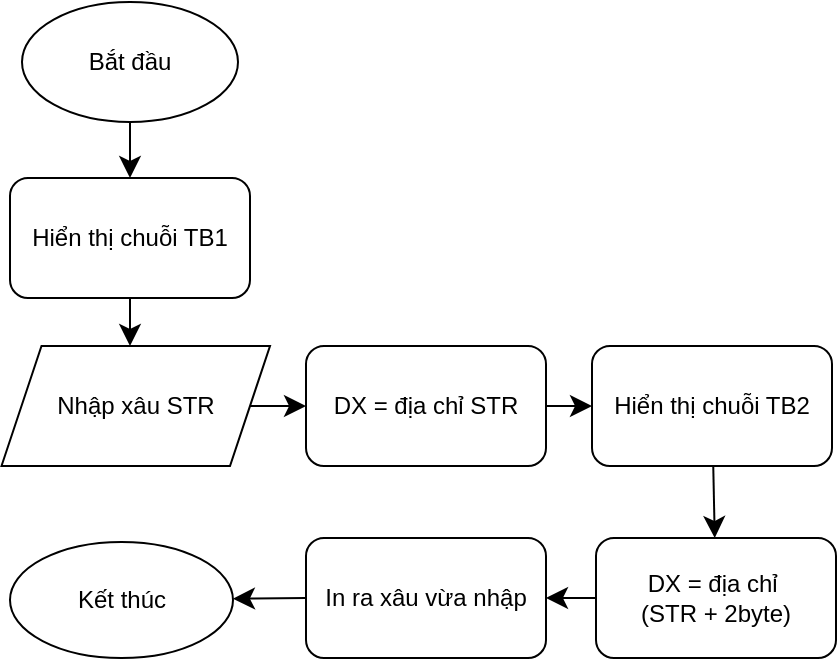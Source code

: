 <mxfile version="24.2.5" type="device" pages="3">
  <diagram name="Page-1" id="0-yigUe4Ncd6xjgjqS_1">
    <mxGraphModel dx="1050" dy="1119" grid="0" gridSize="10" guides="1" tooltips="1" connect="1" arrows="1" fold="1" page="0" pageScale="1" pageWidth="850" pageHeight="1100" math="0" shadow="0">
      <root>
        <mxCell id="0" />
        <mxCell id="1" parent="0" />
        <mxCell id="ODT9K6V4FCF05Wuqe5Ty-23" style="edgeStyle=none;curved=1;rounded=0;orthogonalLoop=1;jettySize=auto;html=1;entryX=0.5;entryY=0;entryDx=0;entryDy=0;fontSize=12;startSize=8;endSize=8;" edge="1" parent="1" source="ODT9K6V4FCF05Wuqe5Ty-1" target="ODT9K6V4FCF05Wuqe5Ty-6">
          <mxGeometry relative="1" as="geometry" />
        </mxCell>
        <mxCell id="ODT9K6V4FCF05Wuqe5Ty-1" value="Bắt đầu" style="ellipse;whiteSpace=wrap;html=1;" vertex="1" parent="1">
          <mxGeometry x="94" y="-288" width="108" height="60" as="geometry" />
        </mxCell>
        <mxCell id="ODT9K6V4FCF05Wuqe5Ty-25" style="edgeStyle=none;curved=1;rounded=0;orthogonalLoop=1;jettySize=auto;html=1;exitX=1;exitY=0.5;exitDx=0;exitDy=0;entryX=0;entryY=0.5;entryDx=0;entryDy=0;fontSize=12;startSize=8;endSize=8;" edge="1" parent="1" target="ODT9K6V4FCF05Wuqe5Ty-4">
          <mxGeometry relative="1" as="geometry">
            <mxPoint x="208" y="-86" as="sourcePoint" />
          </mxGeometry>
        </mxCell>
        <mxCell id="ODT9K6V4FCF05Wuqe5Ty-26" style="edgeStyle=none;curved=1;rounded=0;orthogonalLoop=1;jettySize=auto;html=1;exitX=1;exitY=0.5;exitDx=0;exitDy=0;entryX=0;entryY=0.5;entryDx=0;entryDy=0;fontSize=12;startSize=8;endSize=8;" edge="1" parent="1" source="ODT9K6V4FCF05Wuqe5Ty-4" target="ODT9K6V4FCF05Wuqe5Ty-7">
          <mxGeometry relative="1" as="geometry" />
        </mxCell>
        <mxCell id="ODT9K6V4FCF05Wuqe5Ty-4" value="DX = địa chỉ STR" style="rounded=1;whiteSpace=wrap;html=1;" vertex="1" parent="1">
          <mxGeometry x="236" y="-116" width="120" height="60" as="geometry" />
        </mxCell>
        <mxCell id="ODT9K6V4FCF05Wuqe5Ty-24" style="edgeStyle=none;curved=1;rounded=0;orthogonalLoop=1;jettySize=auto;html=1;exitX=0.5;exitY=1;exitDx=0;exitDy=0;entryX=0.5;entryY=0;entryDx=0;entryDy=0;fontSize=12;startSize=8;endSize=8;" edge="1" parent="1" source="ODT9K6V4FCF05Wuqe5Ty-6">
          <mxGeometry relative="1" as="geometry">
            <mxPoint x="148" y="-116" as="targetPoint" />
          </mxGeometry>
        </mxCell>
        <mxCell id="ODT9K6V4FCF05Wuqe5Ty-6" value="Hiển thị chuỗi TB1" style="rounded=1;whiteSpace=wrap;html=1;" vertex="1" parent="1">
          <mxGeometry x="88" y="-200" width="120" height="60" as="geometry" />
        </mxCell>
        <mxCell id="ODT9K6V4FCF05Wuqe5Ty-27" style="edgeStyle=none;curved=1;rounded=0;orthogonalLoop=1;jettySize=auto;html=1;fontSize=12;startSize=8;endSize=8;" edge="1" parent="1" source="ODT9K6V4FCF05Wuqe5Ty-7" target="ODT9K6V4FCF05Wuqe5Ty-9">
          <mxGeometry relative="1" as="geometry">
            <mxPoint x="441" y="-22.2" as="targetPoint" />
          </mxGeometry>
        </mxCell>
        <mxCell id="ODT9K6V4FCF05Wuqe5Ty-7" value="Hiển thị chuỗi TB2" style="rounded=1;whiteSpace=wrap;html=1;" vertex="1" parent="1">
          <mxGeometry x="379" y="-116" width="120" height="60" as="geometry" />
        </mxCell>
        <mxCell id="ODT9K6V4FCF05Wuqe5Ty-29" style="edgeStyle=none;curved=1;rounded=0;orthogonalLoop=1;jettySize=auto;html=1;exitX=0;exitY=0.5;exitDx=0;exitDy=0;entryX=1;entryY=0.5;entryDx=0;entryDy=0;fontSize=12;startSize=8;endSize=8;" edge="1" parent="1" source="ODT9K6V4FCF05Wuqe5Ty-9" target="ODT9K6V4FCF05Wuqe5Ty-11">
          <mxGeometry relative="1" as="geometry" />
        </mxCell>
        <mxCell id="ODT9K6V4FCF05Wuqe5Ty-9" value="DX = địa chỉ&amp;nbsp;&lt;div&gt;(STR + 2byte)&lt;/div&gt;" style="rounded=1;whiteSpace=wrap;html=1;" vertex="1" parent="1">
          <mxGeometry x="381" y="-20" width="120" height="60" as="geometry" />
        </mxCell>
        <mxCell id="ODT9K6V4FCF05Wuqe5Ty-30" style="edgeStyle=none;curved=1;rounded=0;orthogonalLoop=1;jettySize=auto;html=1;exitX=0;exitY=0.5;exitDx=0;exitDy=0;fontSize=12;startSize=8;endSize=8;" edge="1" parent="1" source="ODT9K6V4FCF05Wuqe5Ty-11" target="ODT9K6V4FCF05Wuqe5Ty-12">
          <mxGeometry relative="1" as="geometry" />
        </mxCell>
        <mxCell id="ODT9K6V4FCF05Wuqe5Ty-11" value="In ra xâu vừa nhập" style="rounded=1;whiteSpace=wrap;html=1;" vertex="1" parent="1">
          <mxGeometry x="236" y="-20" width="120" height="60" as="geometry" />
        </mxCell>
        <mxCell id="ODT9K6V4FCF05Wuqe5Ty-12" value="Kết thúc" style="ellipse;whiteSpace=wrap;html=1;" vertex="1" parent="1">
          <mxGeometry x="88" y="-18" width="111.5" height="58" as="geometry" />
        </mxCell>
        <mxCell id="ODT9K6V4FCF05Wuqe5Ty-10" style="edgeStyle=none;curved=1;rounded=0;orthogonalLoop=1;jettySize=auto;html=1;exitX=0.75;exitY=1;exitDx=0;exitDy=0;fontSize=12;startSize=8;endSize=8;" edge="1" parent="1">
          <mxGeometry relative="1" as="geometry">
            <mxPoint x="178" y="-56" as="sourcePoint" />
            <mxPoint x="178" y="-56" as="targetPoint" />
          </mxGeometry>
        </mxCell>
        <mxCell id="ODT9K6V4FCF05Wuqe5Ty-28" style="edgeStyle=none;curved=1;rounded=0;orthogonalLoop=1;jettySize=auto;html=1;entryX=1;entryY=0.5;entryDx=0;entryDy=0;fontSize=12;startSize=8;endSize=8;" edge="1" parent="1" source="ODT9K6V4FCF05Wuqe5Ty-11" target="ODT9K6V4FCF05Wuqe5Ty-11">
          <mxGeometry relative="1" as="geometry" />
        </mxCell>
        <mxCell id="5JZcH6-G5pzs12CQRGcY-1" value="Nhập xâu STR" style="shape=parallelogram;perimeter=parallelogramPerimeter;whiteSpace=wrap;html=1;fixedSize=1;" vertex="1" parent="1">
          <mxGeometry x="83.75" y="-116" width="134.25" height="60" as="geometry" />
        </mxCell>
      </root>
    </mxGraphModel>
  </diagram>
  <diagram id="_7Wt3jXsGvbtmwx1VsIe" name="Page-2">
    <mxGraphModel dx="1635" dy="1246" grid="0" gridSize="10" guides="1" tooltips="1" connect="1" arrows="1" fold="1" page="0" pageScale="1" pageWidth="850" pageHeight="1100" math="0" shadow="0">
      <root>
        <mxCell id="0" />
        <mxCell id="1" parent="0" />
        <mxCell id="dfgYHScSWhWbPwWwgxlZ-71" style="edgeStyle=none;curved=1;rounded=0;orthogonalLoop=1;jettySize=auto;html=1;entryX=0;entryY=0.5;entryDx=0;entryDy=0;fontSize=12;startSize=8;endSize=8;" edge="1" parent="1" source="dfgYHScSWhWbPwWwgxlZ-1" target="dfgYHScSWhWbPwWwgxlZ-3">
          <mxGeometry relative="1" as="geometry" />
        </mxCell>
        <mxCell id="dfgYHScSWhWbPwWwgxlZ-1" value="Bắt đầu" style="ellipse;whiteSpace=wrap;html=1;" vertex="1" parent="1">
          <mxGeometry x="-209" y="-20" width="105" height="72" as="geometry" />
        </mxCell>
        <mxCell id="dfgYHScSWhWbPwWwgxlZ-72" style="edgeStyle=none;curved=1;rounded=0;orthogonalLoop=1;jettySize=auto;html=1;entryX=0;entryY=0.5;entryDx=0;entryDy=0;fontSize=12;startSize=8;endSize=8;" edge="1" parent="1" source="dfgYHScSWhWbPwWwgxlZ-3">
          <mxGeometry relative="1" as="geometry">
            <mxPoint x="99.0" y="16" as="targetPoint" />
          </mxGeometry>
        </mxCell>
        <mxCell id="dfgYHScSWhWbPwWwgxlZ-3" value="Hiển thị TB1" style="rounded=1;whiteSpace=wrap;html=1;" vertex="1" parent="1">
          <mxGeometry x="-65" y="-14" width="120" height="60" as="geometry" />
        </mxCell>
        <mxCell id="dfgYHScSWhWbPwWwgxlZ-73" style="edgeStyle=none;curved=1;rounded=0;orthogonalLoop=1;jettySize=auto;html=1;entryX=0;entryY=0.5;entryDx=0;entryDy=0;fontSize=12;startSize=8;endSize=8;" edge="1" parent="1" target="dfgYHScSWhWbPwWwgxlZ-5">
          <mxGeometry relative="1" as="geometry">
            <mxPoint x="219" y="16" as="sourcePoint" />
          </mxGeometry>
        </mxCell>
        <mxCell id="dfgYHScSWhWbPwWwgxlZ-74" style="edgeStyle=none;curved=1;rounded=0;orthogonalLoop=1;jettySize=auto;html=1;entryX=0;entryY=0.5;entryDx=0;entryDy=0;fontSize=12;startSize=8;endSize=8;" edge="1" parent="1" source="dfgYHScSWhWbPwWwgxlZ-5" target="dfgYHScSWhWbPwWwgxlZ-7">
          <mxGeometry relative="1" as="geometry" />
        </mxCell>
        <mxCell id="dfgYHScSWhWbPwWwgxlZ-5" value="AL = AL - &#39;0&#39;" style="rounded=1;whiteSpace=wrap;html=1;" vertex="1" parent="1">
          <mxGeometry x="261" y="-14" width="120" height="60" as="geometry" />
        </mxCell>
        <mxCell id="dfgYHScSWhWbPwWwgxlZ-76" value="" style="edgeStyle=none;curved=1;rounded=0;orthogonalLoop=1;jettySize=auto;html=1;fontSize=12;startSize=8;endSize=8;" edge="1" parent="1" source="dfgYHScSWhWbPwWwgxlZ-6" target="dfgYHScSWhWbPwWwgxlZ-8">
          <mxGeometry relative="1" as="geometry" />
        </mxCell>
        <mxCell id="dfgYHScSWhWbPwWwgxlZ-6" value="CL = AL" style="rounded=1;whiteSpace=wrap;html=1;" vertex="1" parent="1">
          <mxGeometry x="409" y="82" width="120" height="60" as="geometry" />
        </mxCell>
        <mxCell id="dfgYHScSWhWbPwWwgxlZ-75" style="edgeStyle=none;curved=1;rounded=0;orthogonalLoop=1;jettySize=auto;html=1;entryX=0.5;entryY=0;entryDx=0;entryDy=0;fontSize=12;startSize=8;endSize=8;" edge="1" parent="1" source="dfgYHScSWhWbPwWwgxlZ-7" target="dfgYHScSWhWbPwWwgxlZ-6">
          <mxGeometry relative="1" as="geometry" />
        </mxCell>
        <mxCell id="dfgYHScSWhWbPwWwgxlZ-7" value="CX = 0" style="rounded=1;whiteSpace=wrap;html=1;" vertex="1" parent="1">
          <mxGeometry x="409" y="-14" width="120" height="60" as="geometry" />
        </mxCell>
        <mxCell id="dfgYHScSWhWbPwWwgxlZ-77" style="edgeStyle=none;curved=1;rounded=0;orthogonalLoop=1;jettySize=auto;html=1;entryX=1;entryY=0.5;entryDx=0;entryDy=0;fontSize=12;startSize=8;endSize=8;" edge="1" parent="1" source="dfgYHScSWhWbPwWwgxlZ-8" target="dfgYHScSWhWbPwWwgxlZ-9">
          <mxGeometry relative="1" as="geometry" />
        </mxCell>
        <mxCell id="dfgYHScSWhWbPwWwgxlZ-8" value="Hiển thị TB2" style="rounded=1;whiteSpace=wrap;html=1;" vertex="1" parent="1">
          <mxGeometry x="257" y="82" width="120" height="60" as="geometry" />
        </mxCell>
        <mxCell id="dfgYHScSWhWbPwWwgxlZ-78" style="edgeStyle=none;curved=1;rounded=0;orthogonalLoop=1;jettySize=auto;html=1;entryX=1;entryY=0.5;entryDx=0;entryDy=0;fontSize=12;startSize=8;endSize=8;" edge="1" parent="1" source="dfgYHScSWhWbPwWwgxlZ-9" target="dfgYHScSWhWbPwWwgxlZ-10">
          <mxGeometry relative="1" as="geometry" />
        </mxCell>
        <mxCell id="dfgYHScSWhWbPwWwgxlZ-9" value="Khởi tạo 2 biến:&amp;nbsp;&amp;nbsp;&lt;br&gt;AX = 1&amp;nbsp;&lt;br&gt;BX = 1&amp;nbsp;" style="rounded=1;whiteSpace=wrap;html=1;" vertex="1" parent="1">
          <mxGeometry x="99" y="82" width="120" height="60" as="geometry" />
        </mxCell>
        <mxCell id="dfgYHScSWhWbPwWwgxlZ-70" style="edgeStyle=none;curved=1;rounded=0;orthogonalLoop=1;jettySize=auto;html=1;entryX=0.5;entryY=1;entryDx=0;entryDy=0;fontSize=12;startSize=8;endSize=8;" edge="1" parent="1" source="dfgYHScSWhWbPwWwgxlZ-20" target="dfgYHScSWhWbPwWwgxlZ-21">
          <mxGeometry relative="1" as="geometry" />
        </mxCell>
        <mxCell id="dfgYHScSWhWbPwWwgxlZ-20" value="CX = 0" style="rounded=1;whiteSpace=wrap;html=1;" vertex="1" parent="1">
          <mxGeometry x="99" y="357" width="120" height="60" as="geometry" />
        </mxCell>
        <mxCell id="dfgYHScSWhWbPwWwgxlZ-54" value="" style="group" vertex="1" connectable="0" parent="1">
          <mxGeometry x="-123" y="82" width="195" height="344" as="geometry" />
        </mxCell>
        <mxCell id="dfgYHScSWhWbPwWwgxlZ-16" style="edgeStyle=none;curved=1;rounded=0;orthogonalLoop=1;jettySize=auto;html=1;entryX=0.5;entryY=0;entryDx=0;entryDy=0;fontSize=12;startSize=8;endSize=8;" edge="1" parent="dfgYHScSWhWbPwWwgxlZ-54" source="dfgYHScSWhWbPwWwgxlZ-10" target="dfgYHScSWhWbPwWwgxlZ-11">
          <mxGeometry relative="1" as="geometry" />
        </mxCell>
        <mxCell id="dfgYHScSWhWbPwWwgxlZ-10" value="GIAITHUA" style="rounded=1;whiteSpace=wrap;html=1;" vertex="1" parent="dfgYHScSWhWbPwWwgxlZ-54">
          <mxGeometry x="54.5" width="120" height="60" as="geometry" />
        </mxCell>
        <mxCell id="dfgYHScSWhWbPwWwgxlZ-17" style="edgeStyle=none;curved=1;rounded=0;orthogonalLoop=1;jettySize=auto;html=1;entryX=0.5;entryY=0;entryDx=0;entryDy=0;fontSize=12;startSize=8;endSize=8;" edge="1" parent="dfgYHScSWhWbPwWwgxlZ-54" source="dfgYHScSWhWbPwWwgxlZ-11" target="dfgYHScSWhWbPwWwgxlZ-12">
          <mxGeometry relative="1" as="geometry" />
        </mxCell>
        <mxCell id="dfgYHScSWhWbPwWwgxlZ-11" value="AX = AX * BX" style="rounded=1;whiteSpace=wrap;html=1;" vertex="1" parent="dfgYHScSWhWbPwWwgxlZ-54">
          <mxGeometry x="54.5" y="93" width="120" height="60" as="geometry" />
        </mxCell>
        <mxCell id="dfgYHScSWhWbPwWwgxlZ-18" style="edgeStyle=none;curved=1;rounded=0;orthogonalLoop=1;jettySize=auto;html=1;entryX=0.5;entryY=0;entryDx=0;entryDy=0;fontSize=12;startSize=8;endSize=8;" edge="1" parent="dfgYHScSWhWbPwWwgxlZ-54" source="dfgYHScSWhWbPwWwgxlZ-12" target="dfgYHScSWhWbPwWwgxlZ-14">
          <mxGeometry relative="1" as="geometry" />
        </mxCell>
        <mxCell id="dfgYHScSWhWbPwWwgxlZ-12" value="BX = BX + 1" style="rounded=1;whiteSpace=wrap;html=1;" vertex="1" parent="dfgYHScSWhWbPwWwgxlZ-54">
          <mxGeometry x="54.5" y="181" width="120" height="60" as="geometry" />
        </mxCell>
        <mxCell id="dfgYHScSWhWbPwWwgxlZ-19" style="edgeStyle=orthogonalEdgeStyle;rounded=0;orthogonalLoop=1;jettySize=auto;html=1;fontSize=12;startSize=8;endSize=8;entryX=0;entryY=0.5;entryDx=0;entryDy=0;" edge="1" parent="dfgYHScSWhWbPwWwgxlZ-54" source="dfgYHScSWhWbPwWwgxlZ-14" target="dfgYHScSWhWbPwWwgxlZ-10">
          <mxGeometry relative="1" as="geometry">
            <mxPoint x="-42" y="27" as="targetPoint" />
            <Array as="points">
              <mxPoint y="304" />
              <mxPoint y="30" />
            </Array>
          </mxGeometry>
        </mxCell>
        <mxCell id="dfgYHScSWhWbPwWwgxlZ-14" value="BX &amp;lt;= CX" style="rhombus;whiteSpace=wrap;html=1;" vertex="1" parent="dfgYHScSWhWbPwWwgxlZ-54">
          <mxGeometry x="74.5" y="264" width="80" height="80" as="geometry" />
        </mxCell>
        <mxCell id="dfgYHScSWhWbPwWwgxlZ-58" value="Yes" style="text;html=1;align=center;verticalAlign=middle;resizable=0;points=[];autosize=1;strokeColor=none;fillColor=none;fontSize=16;" vertex="1" parent="dfgYHScSWhWbPwWwgxlZ-54">
          <mxGeometry x="18" y="272.5" width="44" height="31" as="geometry" />
        </mxCell>
        <mxCell id="dfgYHScSWhWbPwWwgxlZ-61" value="No" style="text;html=1;align=center;verticalAlign=middle;resizable=0;points=[];autosize=1;strokeColor=none;fillColor=none;fontSize=16;" vertex="1" parent="dfgYHScSWhWbPwWwgxlZ-54">
          <mxGeometry x="157" y="272.5" width="38" height="31" as="geometry" />
        </mxCell>
        <mxCell id="dfgYHScSWhWbPwWwgxlZ-60" style="edgeStyle=none;curved=1;rounded=0;orthogonalLoop=1;jettySize=auto;html=1;fontSize=12;startSize=8;endSize=8;" edge="1" parent="1" source="dfgYHScSWhWbPwWwgxlZ-14" target="dfgYHScSWhWbPwWwgxlZ-20">
          <mxGeometry relative="1" as="geometry" />
        </mxCell>
        <mxCell id="dfgYHScSWhWbPwWwgxlZ-62" style="edgeStyle=none;curved=1;rounded=0;orthogonalLoop=1;jettySize=auto;html=1;entryX=0;entryY=0.5;entryDx=0;entryDy=0;fontSize=12;startSize=8;endSize=8;" edge="1" parent="1" source="dfgYHScSWhWbPwWwgxlZ-21" target="dfgYHScSWhWbPwWwgxlZ-22">
          <mxGeometry relative="1" as="geometry" />
        </mxCell>
        <mxCell id="dfgYHScSWhWbPwWwgxlZ-21" value="LAPPUSH" style="rounded=1;whiteSpace=wrap;html=1;" vertex="1" parent="1">
          <mxGeometry x="99" y="258" width="120" height="60" as="geometry" />
        </mxCell>
        <mxCell id="dfgYHScSWhWbPwWwgxlZ-63" style="edgeStyle=none;curved=1;rounded=0;orthogonalLoop=1;jettySize=auto;html=1;entryX=0;entryY=0.5;entryDx=0;entryDy=0;fontSize=12;startSize=8;endSize=8;" edge="1" parent="1" source="dfgYHScSWhWbPwWwgxlZ-22" target="dfgYHScSWhWbPwWwgxlZ-29">
          <mxGeometry relative="1" as="geometry" />
        </mxCell>
        <mxCell id="dfgYHScSWhWbPwWwgxlZ-22" value="DX = 0" style="rounded=1;whiteSpace=wrap;html=1;" vertex="1" parent="1">
          <mxGeometry x="254" y="258" width="120" height="60" as="geometry" />
        </mxCell>
        <mxCell id="dfgYHScSWhWbPwWwgxlZ-66" style="edgeStyle=none;curved=1;rounded=0;orthogonalLoop=1;jettySize=auto;html=1;entryX=0.5;entryY=0;entryDx=0;entryDy=0;fontSize=12;startSize=8;endSize=8;" edge="1" parent="1" source="dfgYHScSWhWbPwWwgxlZ-23" target="dfgYHScSWhWbPwWwgxlZ-24">
          <mxGeometry relative="1" as="geometry" />
        </mxCell>
        <mxCell id="dfgYHScSWhWbPwWwgxlZ-23" value="DX = DX + &#39;0&#39;" style="rounded=1;whiteSpace=wrap;html=1;" vertex="1" parent="1">
          <mxGeometry x="409" y="450" width="120" height="60" as="geometry" />
        </mxCell>
        <mxCell id="dfgYHScSWhWbPwWwgxlZ-67" style="edgeStyle=none;curved=1;rounded=0;orthogonalLoop=1;jettySize=auto;html=1;exitX=0.5;exitY=1;exitDx=0;exitDy=0;entryX=0.5;entryY=0;entryDx=0;entryDy=0;fontSize=12;startSize=8;endSize=8;" edge="1" parent="1" source="dfgYHScSWhWbPwWwgxlZ-24" target="dfgYHScSWhWbPwWwgxlZ-25">
          <mxGeometry relative="1" as="geometry" />
        </mxCell>
        <mxCell id="dfgYHScSWhWbPwWwgxlZ-24" value="STACK.push(DX)" style="rounded=1;whiteSpace=wrap;html=1;" vertex="1" parent="1">
          <mxGeometry x="409" y="542" width="120" height="60" as="geometry" />
        </mxCell>
        <mxCell id="dfgYHScSWhWbPwWwgxlZ-68" style="edgeStyle=none;curved=1;rounded=0;orthogonalLoop=1;jettySize=auto;html=1;entryX=0.5;entryY=0;entryDx=0;entryDy=0;fontSize=12;startSize=8;endSize=8;" edge="1" parent="1" source="dfgYHScSWhWbPwWwgxlZ-25" target="dfgYHScSWhWbPwWwgxlZ-26">
          <mxGeometry relative="1" as="geometry" />
        </mxCell>
        <mxCell id="dfgYHScSWhWbPwWwgxlZ-25" value="CX = CX + 1" style="rounded=1;whiteSpace=wrap;html=1;" vertex="1" parent="1">
          <mxGeometry x="409" y="631" width="120" height="60" as="geometry" />
        </mxCell>
        <mxCell id="dfgYHScSWhWbPwWwgxlZ-69" style="edgeStyle=orthogonalEdgeStyle;rounded=0;orthogonalLoop=1;jettySize=auto;html=1;fontSize=12;startSize=8;endSize=8;entryX=0.5;entryY=0;entryDx=0;entryDy=0;" edge="1" parent="1" source="dfgYHScSWhWbPwWwgxlZ-26" target="dfgYHScSWhWbPwWwgxlZ-21">
          <mxGeometry relative="1" as="geometry">
            <mxPoint x="157" y="189" as="targetPoint" />
            <Array as="points">
              <mxPoint x="571" y="755" />
              <mxPoint x="571" y="215" />
              <mxPoint x="159" y="215" />
            </Array>
          </mxGeometry>
        </mxCell>
        <mxCell id="dfgYHScSWhWbPwWwgxlZ-87" style="edgeStyle=none;curved=1;rounded=0;orthogonalLoop=1;jettySize=auto;html=1;entryX=1;entryY=0.5;entryDx=0;entryDy=0;fontSize=12;startSize=8;endSize=8;" edge="1" parent="1" source="dfgYHScSWhWbPwWwgxlZ-26" target="dfgYHScSWhWbPwWwgxlZ-40">
          <mxGeometry relative="1" as="geometry" />
        </mxCell>
        <mxCell id="dfgYHScSWhWbPwWwgxlZ-26" value="AX = 0" style="rhombus;whiteSpace=wrap;html=1;" vertex="1" parent="1">
          <mxGeometry x="429" y="715" width="80" height="80" as="geometry" />
        </mxCell>
        <mxCell id="dfgYHScSWhWbPwWwgxlZ-64" style="edgeStyle=none;curved=1;rounded=0;orthogonalLoop=1;jettySize=auto;html=1;entryX=0.5;entryY=0;entryDx=0;entryDy=0;fontSize=12;startSize=8;endSize=8;" edge="1" parent="1" source="dfgYHScSWhWbPwWwgxlZ-29" target="dfgYHScSWhWbPwWwgxlZ-30">
          <mxGeometry relative="1" as="geometry" />
        </mxCell>
        <mxCell id="dfgYHScSWhWbPwWwgxlZ-29" value="AX = DX: AX / 10" style="rounded=1;whiteSpace=wrap;html=1;" vertex="1" parent="1">
          <mxGeometry x="409" y="258" width="120" height="60" as="geometry" />
        </mxCell>
        <mxCell id="dfgYHScSWhWbPwWwgxlZ-65" style="edgeStyle=none;curved=1;rounded=0;orthogonalLoop=1;jettySize=auto;html=1;entryX=0.5;entryY=0;entryDx=0;entryDy=0;fontSize=12;startSize=8;endSize=8;" edge="1" parent="1" source="dfgYHScSWhWbPwWwgxlZ-30" target="dfgYHScSWhWbPwWwgxlZ-23">
          <mxGeometry relative="1" as="geometry" />
        </mxCell>
        <mxCell id="dfgYHScSWhWbPwWwgxlZ-30" value="DX = DX: AX % 10" style="rounded=1;whiteSpace=wrap;html=1;" vertex="1" parent="1">
          <mxGeometry x="409" y="354" width="120" height="60" as="geometry" />
        </mxCell>
        <mxCell id="dfgYHScSWhWbPwWwgxlZ-27" style="edgeStyle=none;curved=1;rounded=0;orthogonalLoop=1;jettySize=auto;html=1;exitX=0.5;exitY=0;exitDx=0;exitDy=0;fontSize=12;startSize=8;endSize=8;" edge="1" parent="1" source="dfgYHScSWhWbPwWwgxlZ-22" target="dfgYHScSWhWbPwWwgxlZ-22">
          <mxGeometry relative="1" as="geometry" />
        </mxCell>
        <mxCell id="dfgYHScSWhWbPwWwgxlZ-80" value="No" style="text;html=1;align=center;verticalAlign=middle;resizable=0;points=[];autosize=1;strokeColor=none;fillColor=none;fontSize=16;" vertex="1" parent="1">
          <mxGeometry x="514" y="725" width="38" height="31" as="geometry" />
        </mxCell>
        <mxCell id="dfgYHScSWhWbPwWwgxlZ-2" value="Kết thúc" style="ellipse;whiteSpace=wrap;html=1;" vertex="1" parent="1">
          <mxGeometry x="-45" y="444" width="105" height="72" as="geometry" />
        </mxCell>
        <mxCell id="dfgYHScSWhWbPwWwgxlZ-82" style="edgeStyle=none;curved=1;rounded=0;orthogonalLoop=1;jettySize=auto;html=1;entryX=0.5;entryY=1;entryDx=0;entryDy=0;fontSize=12;startSize=8;endSize=8;" edge="1" parent="1" source="dfgYHScSWhWbPwWwgxlZ-40" target="dfgYHScSWhWbPwWwgxlZ-42">
          <mxGeometry relative="1" as="geometry" />
        </mxCell>
        <mxCell id="dfgYHScSWhWbPwWwgxlZ-40" value="HIENTHI" style="rounded=1;whiteSpace=wrap;html=1;" vertex="1" parent="1">
          <mxGeometry x="245" y="725" width="120" height="60" as="geometry" />
        </mxCell>
        <mxCell id="dfgYHScSWhWbPwWwgxlZ-83" style="edgeStyle=none;curved=1;rounded=0;orthogonalLoop=1;jettySize=auto;html=1;entryX=0.5;entryY=1;entryDx=0;entryDy=0;fontSize=12;startSize=8;endSize=8;" edge="1" parent="1" source="dfgYHScSWhWbPwWwgxlZ-42" target="dfgYHScSWhWbPwWwgxlZ-43">
          <mxGeometry relative="1" as="geometry" />
        </mxCell>
        <mxCell id="dfgYHScSWhWbPwWwgxlZ-42" value="lấy DX.top()" style="rounded=1;whiteSpace=wrap;html=1;" vertex="1" parent="1">
          <mxGeometry x="245" y="633" width="120" height="60" as="geometry" />
        </mxCell>
        <mxCell id="dfgYHScSWhWbPwWwgxlZ-84" style="edgeStyle=none;curved=1;rounded=0;orthogonalLoop=1;jettySize=auto;html=1;entryX=0.5;entryY=1;entryDx=0;entryDy=0;fontSize=12;startSize=8;endSize=8;" edge="1" parent="1" source="dfgYHScSWhWbPwWwgxlZ-43" target="dfgYHScSWhWbPwWwgxlZ-45">
          <mxGeometry relative="1" as="geometry" />
        </mxCell>
        <mxCell id="dfgYHScSWhWbPwWwgxlZ-43" value="In kết quả" style="rounded=1;whiteSpace=wrap;html=1;" vertex="1" parent="1">
          <mxGeometry x="245" y="542" width="120" height="60" as="geometry" />
        </mxCell>
        <mxCell id="dfgYHScSWhWbPwWwgxlZ-85" style="edgeStyle=none;curved=1;rounded=0;orthogonalLoop=1;jettySize=auto;html=1;fontSize=12;startSize=8;endSize=8;" edge="1" parent="1" source="dfgYHScSWhWbPwWwgxlZ-45" target="dfgYHScSWhWbPwWwgxlZ-46">
          <mxGeometry relative="1" as="geometry" />
        </mxCell>
        <mxCell id="dfgYHScSWhWbPwWwgxlZ-45" value="CX = CX - 1" style="rounded=1;whiteSpace=wrap;html=1;" vertex="1" parent="1">
          <mxGeometry x="245" y="450" width="120" height="60" as="geometry" />
        </mxCell>
        <mxCell id="dfgYHScSWhWbPwWwgxlZ-86" style="edgeStyle=none;curved=1;rounded=0;orthogonalLoop=1;jettySize=auto;html=1;entryX=1;entryY=0.5;entryDx=0;entryDy=0;fontSize=12;startSize=8;endSize=8;" edge="1" parent="1" source="dfgYHScSWhWbPwWwgxlZ-46" target="dfgYHScSWhWbPwWwgxlZ-2">
          <mxGeometry relative="1" as="geometry" />
        </mxCell>
        <mxCell id="dfgYHScSWhWbPwWwgxlZ-88" style="edgeStyle=orthogonalEdgeStyle;rounded=0;orthogonalLoop=1;jettySize=auto;html=1;fontSize=12;startSize=8;endSize=8;entryX=0;entryY=0.5;entryDx=0;entryDy=0;" edge="1" parent="1" source="dfgYHScSWhWbPwWwgxlZ-46" target="dfgYHScSWhWbPwWwgxlZ-40">
          <mxGeometry relative="1" as="geometry">
            <mxPoint x="142" y="762" as="targetPoint" />
            <Array as="points">
              <mxPoint x="142" y="755" />
            </Array>
          </mxGeometry>
        </mxCell>
        <mxCell id="dfgYHScSWhWbPwWwgxlZ-46" value="CX = 0" style="rhombus;whiteSpace=wrap;html=1;" vertex="1" parent="1">
          <mxGeometry x="102" y="440" width="80" height="80" as="geometry" />
        </mxCell>
        <mxCell id="dfgYHScSWhWbPwWwgxlZ-41" style="edgeStyle=none;curved=1;rounded=0;orthogonalLoop=1;jettySize=auto;html=1;exitX=0.75;exitY=1;exitDx=0;exitDy=0;fontSize=12;startSize=8;endSize=8;" edge="1" parent="1" source="dfgYHScSWhWbPwWwgxlZ-40" target="dfgYHScSWhWbPwWwgxlZ-40">
          <mxGeometry relative="1" as="geometry" />
        </mxCell>
        <mxCell id="dfgYHScSWhWbPwWwgxlZ-89" value="Yes" style="text;html=1;align=center;verticalAlign=middle;resizable=0;points=[];autosize=1;strokeColor=none;fillColor=none;fontSize=16;" vertex="1" parent="1">
          <mxGeometry x="376" y="721" width="44" height="31" as="geometry" />
        </mxCell>
        <mxCell id="dfgYHScSWhWbPwWwgxlZ-90" value="No" style="text;html=1;align=center;verticalAlign=middle;resizable=0;points=[];autosize=1;strokeColor=none;fillColor=none;fontSize=16;" vertex="1" parent="1">
          <mxGeometry x="144" y="520" width="38" height="31" as="geometry" />
        </mxCell>
        <mxCell id="dfgYHScSWhWbPwWwgxlZ-91" value="Yes" style="text;html=1;align=center;verticalAlign=middle;resizable=0;points=[];autosize=1;strokeColor=none;fillColor=none;fontSize=16;" vertex="1" parent="1">
          <mxGeometry x="67" y="444" width="44" height="31" as="geometry" />
        </mxCell>
        <mxCell id="dfgYHScSWhWbPwWwgxlZ-92" value="Chuyển kí tự về số" style="text;html=1;align=center;verticalAlign=middle;whiteSpace=wrap;rounded=0;fontSize=16;" vertex="1" parent="1">
          <mxGeometry x="456" y="-72" width="102" height="30" as="geometry" />
        </mxCell>
        <mxCell id="dfgYHScSWhWbPwWwgxlZ-95" value="" style="endArrow=none;dashed=1;html=1;dashPattern=1 3;strokeWidth=2;rounded=0;fontSize=12;startSize=8;endSize=8;edgeStyle=orthogonalEdgeStyle;" edge="1" parent="1">
          <mxGeometry width="50" height="50" relative="1" as="geometry">
            <mxPoint x="261" y="-30" as="sourcePoint" />
            <mxPoint x="545" y="143" as="targetPoint" />
          </mxGeometry>
        </mxCell>
        <mxCell id="0gJTIsCv_ESJmG8M_72E-1" value="Nhập 1 kí tự" style="shape=parallelogram;perimeter=parallelogramPerimeter;whiteSpace=wrap;html=1;fixedSize=1;" vertex="1" parent="1">
          <mxGeometry x="91" y="-14" width="140" height="60" as="geometry" />
        </mxCell>
      </root>
    </mxGraphModel>
  </diagram>
  <diagram id="gMBt_iIipwMEmHMsRRbp" name="Page-3">
    <mxGraphModel dx="1275" dy="999" grid="0" gridSize="10" guides="1" tooltips="1" connect="1" arrows="1" fold="1" page="0" pageScale="1" pageWidth="850" pageHeight="1100" math="0" shadow="0">
      <root>
        <mxCell id="0" />
        <mxCell id="1" parent="0" />
        <mxCell id="5F0Kn0UpS5LGUhcK5RTo-11" style="edgeStyle=none;curved=1;rounded=0;orthogonalLoop=1;jettySize=auto;html=1;entryX=0.5;entryY=0;entryDx=0;entryDy=0;fontSize=12;startSize=8;endSize=8;" edge="1" parent="1" source="Vow0NfYmODf9ek7s1J6a-1" target="5F0Kn0UpS5LGUhcK5RTo-2">
          <mxGeometry relative="1" as="geometry" />
        </mxCell>
        <mxCell id="Vow0NfYmODf9ek7s1J6a-1" value="Bắt đầu" style="ellipse;whiteSpace=wrap;html=1;" vertex="1" parent="1">
          <mxGeometry x="-117" y="-46" width="106" height="54" as="geometry" />
        </mxCell>
        <mxCell id="5F0Kn0UpS5LGUhcK5RTo-12" style="edgeStyle=none;curved=1;rounded=0;orthogonalLoop=1;jettySize=auto;html=1;entryX=0.5;entryY=0;entryDx=0;entryDy=0;fontSize=12;startSize=8;endSize=8;" edge="1" parent="1" source="5F0Kn0UpS5LGUhcK5RTo-2" target="5F0Kn0UpS5LGUhcK5RTo-3">
          <mxGeometry relative="1" as="geometry" />
        </mxCell>
        <mxCell id="5F0Kn0UpS5LGUhcK5RTo-2" value="Nhập xâu kí tự&lt;br&gt;s" style="shape=parallelogram;perimeter=parallelogramPerimeter;whiteSpace=wrap;html=1;fixedSize=1;" vertex="1" parent="1">
          <mxGeometry x="-123" y="29" width="120" height="60" as="geometry" />
        </mxCell>
        <mxCell id="5F0Kn0UpS5LGUhcK5RTo-13" style="edgeStyle=none;curved=1;rounded=0;orthogonalLoop=1;jettySize=auto;html=1;entryX=0.5;entryY=0;entryDx=0;entryDy=0;fontSize=12;startSize=8;endSize=8;" edge="1" parent="1" source="5F0Kn0UpS5LGUhcK5RTo-3" target="5F0Kn0UpS5LGUhcK5RTo-5">
          <mxGeometry relative="1" as="geometry" />
        </mxCell>
        <mxCell id="5F0Kn0UpS5LGUhcK5RTo-3" value="khởi tạo biến:&lt;br&gt;cnt = 0;&lt;div&gt;i = 3;&lt;/div&gt;" style="rounded=1;whiteSpace=wrap;html=1;" vertex="1" parent="1">
          <mxGeometry x="-123" y="111" width="120" height="60" as="geometry" />
        </mxCell>
        <mxCell id="5F0Kn0UpS5LGUhcK5RTo-14" style="edgeStyle=none;curved=1;rounded=0;orthogonalLoop=1;jettySize=auto;html=1;entryX=0.5;entryY=0;entryDx=0;entryDy=0;fontSize=12;startSize=8;endSize=8;" edge="1" parent="1" source="5F0Kn0UpS5LGUhcK5RTo-5" target="5F0Kn0UpS5LGUhcK5RTo-6">
          <mxGeometry relative="1" as="geometry" />
        </mxCell>
        <mxCell id="5F0Kn0UpS5LGUhcK5RTo-18" style="edgeStyle=none;curved=1;rounded=0;orthogonalLoop=1;jettySize=auto;html=1;entryX=0;entryY=0.5;entryDx=0;entryDy=0;fontSize=12;startSize=8;endSize=8;" edge="1" parent="1" source="5F0Kn0UpS5LGUhcK5RTo-5" target="5F0Kn0UpS5LGUhcK5RTo-9">
          <mxGeometry relative="1" as="geometry" />
        </mxCell>
        <mxCell id="5F0Kn0UpS5LGUhcK5RTo-5" value="i &amp;lt; s.size()" style="rhombus;whiteSpace=wrap;html=1;" vertex="1" parent="1">
          <mxGeometry x="-103" y="196" width="80" height="80" as="geometry" />
        </mxCell>
        <mxCell id="5F0Kn0UpS5LGUhcK5RTo-15" style="edgeStyle=none;curved=1;rounded=0;orthogonalLoop=1;jettySize=auto;html=1;entryX=0;entryY=0.5;entryDx=0;entryDy=0;fontSize=12;startSize=8;endSize=8;" edge="1" parent="1" source="5F0Kn0UpS5LGUhcK5RTo-6" target="5F0Kn0UpS5LGUhcK5RTo-7">
          <mxGeometry relative="1" as="geometry" />
        </mxCell>
        <mxCell id="5F0Kn0UpS5LGUhcK5RTo-16" style="edgeStyle=none;curved=1;rounded=0;orthogonalLoop=1;jettySize=auto;html=1;entryX=0.5;entryY=0;entryDx=0;entryDy=0;fontSize=12;startSize=8;endSize=8;" edge="1" parent="1" source="5F0Kn0UpS5LGUhcK5RTo-6" target="5F0Kn0UpS5LGUhcK5RTo-8">
          <mxGeometry relative="1" as="geometry" />
        </mxCell>
        <mxCell id="5F0Kn0UpS5LGUhcK5RTo-6" value="s[i - 3] == &#39;k&#39; &amp;amp;&amp;amp; s[i - 2] == &#39;t&#39; &amp;amp;&amp;amp; &lt;br&gt;s[i - 1] == &#39;m&#39; &amp;amp;&amp;amp; s[i] == &#39;t&#39;&amp;nbsp;" style="rhombus;whiteSpace=wrap;html=1;" vertex="1" parent="1">
          <mxGeometry x="-184" y="302" width="242" height="98" as="geometry" />
        </mxCell>
        <mxCell id="5F0Kn0UpS5LGUhcK5RTo-20" style="edgeStyle=orthogonalEdgeStyle;rounded=0;orthogonalLoop=1;jettySize=auto;html=1;fontSize=12;startSize=8;endSize=8;entryX=1;entryY=0.5;entryDx=0;entryDy=0;" edge="1" parent="1" source="5F0Kn0UpS5LGUhcK5RTo-7" target="5F0Kn0UpS5LGUhcK5RTo-8">
          <mxGeometry relative="1" as="geometry">
            <mxPoint x="148" y="467.0" as="targetPoint" />
            <Array as="points">
              <mxPoint x="148" y="467" />
            </Array>
          </mxGeometry>
        </mxCell>
        <mxCell id="5F0Kn0UpS5LGUhcK5RTo-7" value="cnt = cnt + 1" style="rounded=1;whiteSpace=wrap;html=1;" vertex="1" parent="1">
          <mxGeometry x="88" y="321" width="120" height="60" as="geometry" />
        </mxCell>
        <mxCell id="5F0Kn0UpS5LGUhcK5RTo-17" style="edgeStyle=orthogonalEdgeStyle;rounded=0;orthogonalLoop=1;jettySize=auto;html=1;fontSize=12;startSize=8;endSize=8;entryX=0;entryY=0.5;entryDx=0;entryDy=0;" edge="1" parent="1" source="5F0Kn0UpS5LGUhcK5RTo-8" target="5F0Kn0UpS5LGUhcK5RTo-5">
          <mxGeometry relative="1" as="geometry">
            <mxPoint x="-220" y="233" as="targetPoint" />
            <Array as="points">
              <mxPoint x="-204" y="467" />
              <mxPoint x="-204" y="236" />
            </Array>
          </mxGeometry>
        </mxCell>
        <mxCell id="5F0Kn0UpS5LGUhcK5RTo-8" value="i = i + 1" style="rounded=1;whiteSpace=wrap;html=1;" vertex="1" parent="1">
          <mxGeometry x="-123" y="437" width="120" height="60" as="geometry" />
        </mxCell>
        <mxCell id="5F0Kn0UpS5LGUhcK5RTo-19" style="edgeStyle=none;curved=1;rounded=0;orthogonalLoop=1;jettySize=auto;html=1;entryX=0;entryY=0.5;entryDx=0;entryDy=0;fontSize=12;startSize=8;endSize=8;" edge="1" parent="1" source="5F0Kn0UpS5LGUhcK5RTo-9" target="5F0Kn0UpS5LGUhcK5RTo-10">
          <mxGeometry relative="1" as="geometry" />
        </mxCell>
        <mxCell id="5F0Kn0UpS5LGUhcK5RTo-9" value="In kết quả:&lt;br&gt;cnt" style="rounded=1;whiteSpace=wrap;html=1;" vertex="1" parent="1">
          <mxGeometry x="35" y="208" width="120" height="60" as="geometry" />
        </mxCell>
        <mxCell id="5F0Kn0UpS5LGUhcK5RTo-10" value="Kết thúc" style="ellipse;whiteSpace=wrap;html=1;" vertex="1" parent="1">
          <mxGeometry x="208" y="210" width="96" height="56" as="geometry" />
        </mxCell>
        <mxCell id="5F0Kn0UpS5LGUhcK5RTo-21" value="No" style="text;html=1;align=center;verticalAlign=middle;resizable=0;points=[];autosize=1;strokeColor=none;fillColor=none;fontSize=16;" vertex="1" parent="1">
          <mxGeometry x="-25" y="206" width="38" height="31" as="geometry" />
        </mxCell>
        <mxCell id="5F0Kn0UpS5LGUhcK5RTo-22" value="Yes" style="text;html=1;align=center;verticalAlign=middle;resizable=0;points=[];autosize=1;strokeColor=none;fillColor=none;fontSize=16;" vertex="1" parent="1">
          <mxGeometry x="-113.5" y="266.5" width="44" height="31" as="geometry" />
        </mxCell>
        <mxCell id="5F0Kn0UpS5LGUhcK5RTo-23" value="Yes" style="text;html=1;align=center;verticalAlign=middle;resizable=0;points=[];autosize=1;strokeColor=none;fillColor=none;fontSize=16;" vertex="1" parent="1">
          <mxGeometry x="40.5" y="320.5" width="44" height="31" as="geometry" />
        </mxCell>
        <mxCell id="5F0Kn0UpS5LGUhcK5RTo-24" value="No" style="text;html=1;align=center;verticalAlign=middle;resizable=0;points=[];autosize=1;strokeColor=none;fillColor=none;fontSize=16;" vertex="1" parent="1">
          <mxGeometry x="-67.5" y="394.5" width="38" height="31" as="geometry" />
        </mxCell>
      </root>
    </mxGraphModel>
  </diagram>
</mxfile>
